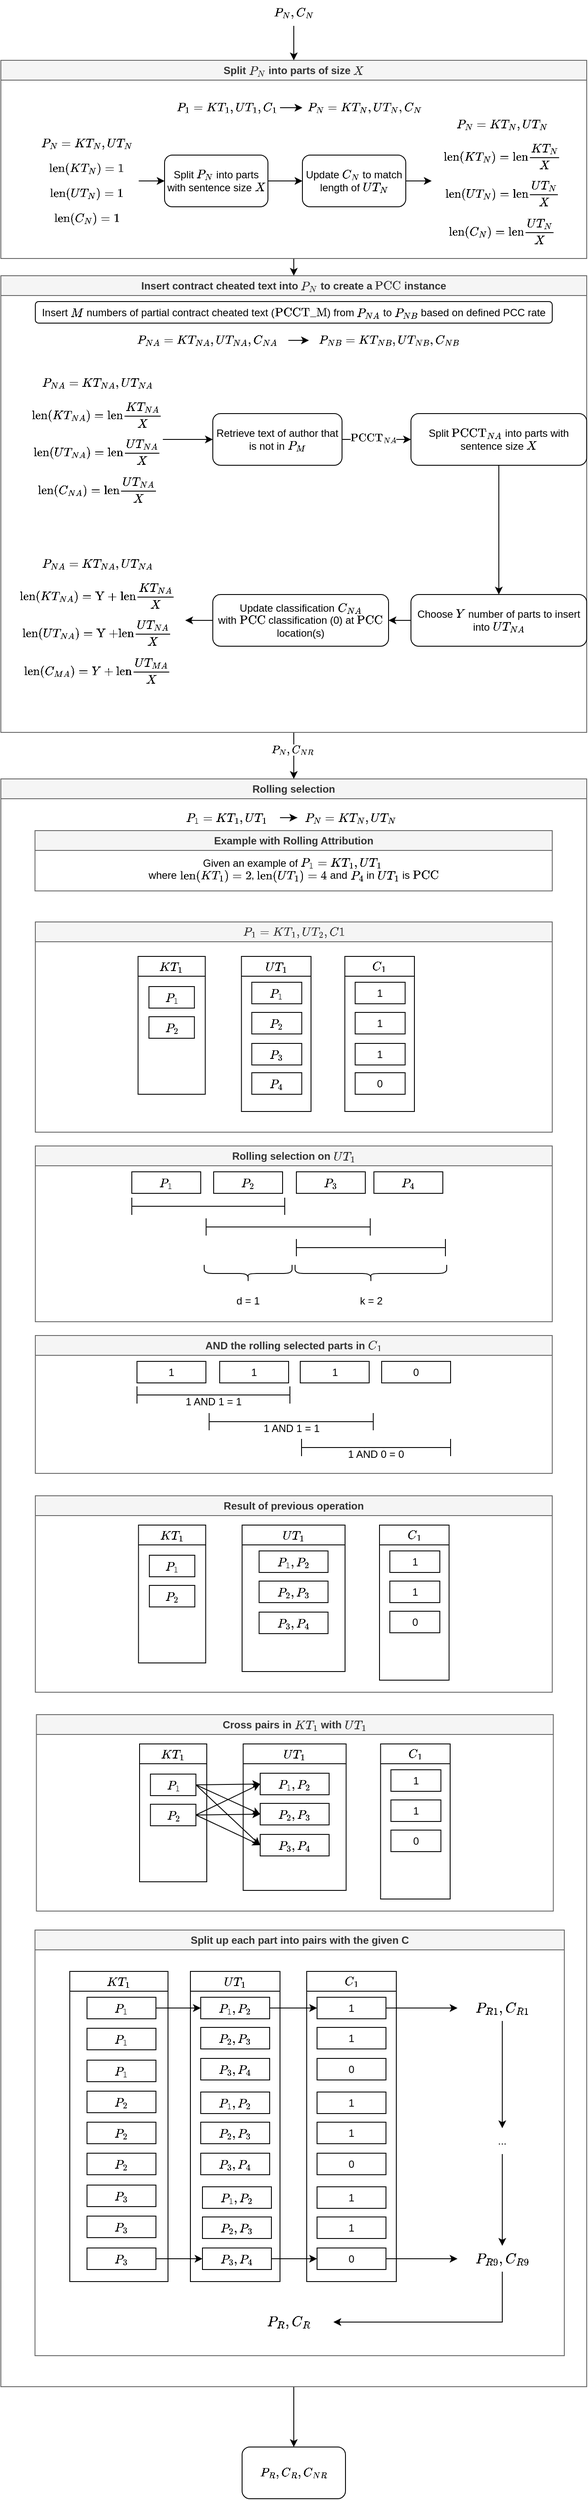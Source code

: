 <mxfile version="24.2.1" type="github">
  <diagram id="C5RBs43oDa-KdzZeNtuy" name="Page-1">
    <mxGraphModel dx="1434" dy="782" grid="1" gridSize="10" guides="1" tooltips="1" connect="1" arrows="1" fold="1" page="1" pageScale="1" pageWidth="827" pageHeight="1169" math="1" shadow="0">
      <root>
        <mxCell id="WIyWlLk6GJQsqaUBKTNV-0" />
        <mxCell id="WIyWlLk6GJQsqaUBKTNV-1" parent="WIyWlLk6GJQsqaUBKTNV-0" />
        <mxCell id="6mV9TBzsEhCEu78aH1kM-79" style="edgeStyle=orthogonalEdgeStyle;rounded=0;orthogonalLoop=1;jettySize=auto;html=1;exitX=0.5;exitY=1;exitDx=0;exitDy=0;entryX=0.5;entryY=0;entryDx=0;entryDy=0;" edge="1" parent="WIyWlLk6GJQsqaUBKTNV-1" source="6mV9TBzsEhCEu78aH1kM-0" target="6mV9TBzsEhCEu78aH1kM-36">
          <mxGeometry relative="1" as="geometry" />
        </mxCell>
        <mxCell id="6mV9TBzsEhCEu78aH1kM-0" value="Split `P_N` into parts of size `X`" style="swimlane;whiteSpace=wrap;html=1;fillColor=#f5f5f5;fontColor=#333333;strokeColor=#666666;" vertex="1" parent="WIyWlLk6GJQsqaUBKTNV-1">
          <mxGeometry x="80" y="120" width="680" height="230" as="geometry">
            <mxRectangle x="64" y="120" width="130" height="30" as="alternateBounds" />
          </mxGeometry>
        </mxCell>
        <mxCell id="6mV9TBzsEhCEu78aH1kM-71" style="edgeStyle=orthogonalEdgeStyle;rounded=0;orthogonalLoop=1;jettySize=auto;html=1;entryX=0;entryY=0.5;entryDx=0;entryDy=0;" edge="1" parent="6mV9TBzsEhCEu78aH1kM-0" source="6mV9TBzsEhCEu78aH1kM-8" target="6mV9TBzsEhCEu78aH1kM-69">
          <mxGeometry relative="1" as="geometry" />
        </mxCell>
        <mxCell id="6mV9TBzsEhCEu78aH1kM-8" value="&lt;div&gt;Split `P_N` into parts&lt;/div&gt;&lt;div&gt;with sentence size `X`&lt;br&gt;&lt;/div&gt;" style="rounded=1;whiteSpace=wrap;html=1;" vertex="1" parent="6mV9TBzsEhCEu78aH1kM-0">
          <mxGeometry x="190" y="110" width="120" height="60" as="geometry" />
        </mxCell>
        <mxCell id="6mV9TBzsEhCEu78aH1kM-10" value="&lt;div&gt;`P_N = KT_N, UT_N`&lt;/div&gt;&lt;div&gt;&lt;br&gt;&lt;/div&gt;&lt;div&gt;`&quot;len&quot;(KT_N) = &quot;len&quot;(KT_N)/X`&lt;/div&gt;&lt;div&gt;&lt;br&gt;&lt;/div&gt;&lt;div&gt;`&quot;len&quot;(UT_N) = &quot;len&quot;(UT_N)/X`&lt;/div&gt;&lt;div&gt;&lt;br&gt;&lt;/div&gt;&lt;div&gt;`&quot;len&quot;(C_N) = &quot;len&quot;(UT_N)/X`&lt;/div&gt;" style="text;html=1;align=center;verticalAlign=middle;whiteSpace=wrap;rounded=0;" vertex="1" parent="6mV9TBzsEhCEu78aH1kM-0">
          <mxGeometry x="500" y="57.5" width="164" height="165" as="geometry" />
        </mxCell>
        <mxCell id="6mV9TBzsEhCEu78aH1kM-18" style="edgeStyle=orthogonalEdgeStyle;rounded=0;orthogonalLoop=1;jettySize=auto;html=1;entryX=0;entryY=0.5;entryDx=0;entryDy=0;" edge="1" parent="6mV9TBzsEhCEu78aH1kM-0" source="6mV9TBzsEhCEu78aH1kM-14" target="6mV9TBzsEhCEu78aH1kM-8">
          <mxGeometry relative="1" as="geometry" />
        </mxCell>
        <mxCell id="6mV9TBzsEhCEu78aH1kM-14" value="&lt;div&gt;`P_N = KT_N, UT_N`&lt;/div&gt;&lt;div&gt;&lt;br&gt;&lt;/div&gt;&lt;div&gt;`&quot;len&quot;(KT_N) = 1`&lt;/div&gt;&lt;div&gt;&lt;br&gt;&lt;/div&gt;&lt;div&gt;`&quot;len&quot;(UT_N) = 1`&lt;/div&gt;&lt;div&gt;&lt;br&gt;&lt;/div&gt;&lt;div&gt;`&quot;len&quot;(C_N) = 1`&lt;/div&gt;" style="text;html=1;align=center;verticalAlign=middle;whiteSpace=wrap;rounded=0;" vertex="1" parent="6mV9TBzsEhCEu78aH1kM-0">
          <mxGeometry x="40" y="95" width="120" height="90" as="geometry" />
        </mxCell>
        <mxCell id="6mV9TBzsEhCEu78aH1kM-16" value="" style="group" vertex="1" connectable="0" parent="6mV9TBzsEhCEu78aH1kM-0">
          <mxGeometry x="200" y="40" width="284" height="30" as="geometry" />
        </mxCell>
        <mxCell id="6mV9TBzsEhCEu78aH1kM-3" value="`P_N = KT_N, UT_N, C_N`" style="text;html=1;align=center;verticalAlign=middle;whiteSpace=wrap;rounded=0;" vertex="1" parent="6mV9TBzsEhCEu78aH1kM-16">
          <mxGeometry x="150" width="144" height="30" as="geometry" />
        </mxCell>
        <mxCell id="6mV9TBzsEhCEu78aH1kM-4" value="`P_1 = KT_1, UT_1, C_1`" style="text;html=1;align=center;verticalAlign=middle;whiteSpace=wrap;rounded=0;" vertex="1" parent="6mV9TBzsEhCEu78aH1kM-16">
          <mxGeometry width="124" height="30" as="geometry" />
        </mxCell>
        <mxCell id="6mV9TBzsEhCEu78aH1kM-5" style="edgeStyle=orthogonalEdgeStyle;rounded=0;orthogonalLoop=1;jettySize=auto;html=1;" edge="1" parent="6mV9TBzsEhCEu78aH1kM-16" source="6mV9TBzsEhCEu78aH1kM-4" target="6mV9TBzsEhCEu78aH1kM-3">
          <mxGeometry relative="1" as="geometry" />
        </mxCell>
        <mxCell id="6mV9TBzsEhCEu78aH1kM-73" style="edgeStyle=orthogonalEdgeStyle;rounded=0;orthogonalLoop=1;jettySize=auto;html=1;" edge="1" parent="6mV9TBzsEhCEu78aH1kM-0" source="6mV9TBzsEhCEu78aH1kM-69" target="6mV9TBzsEhCEu78aH1kM-10">
          <mxGeometry relative="1" as="geometry" />
        </mxCell>
        <mxCell id="6mV9TBzsEhCEu78aH1kM-69" value="Update `C_N` to match length of `UT_N`" style="rounded=1;whiteSpace=wrap;html=1;" vertex="1" parent="6mV9TBzsEhCEu78aH1kM-0">
          <mxGeometry x="350" y="110" width="120" height="60" as="geometry" />
        </mxCell>
        <mxCell id="6mV9TBzsEhCEu78aH1kM-2" style="edgeStyle=orthogonalEdgeStyle;rounded=0;orthogonalLoop=1;jettySize=auto;html=1;" edge="1" parent="WIyWlLk6GJQsqaUBKTNV-1" source="6mV9TBzsEhCEu78aH1kM-1" target="6mV9TBzsEhCEu78aH1kM-0">
          <mxGeometry relative="1" as="geometry" />
        </mxCell>
        <mxCell id="6mV9TBzsEhCEu78aH1kM-1" value="`P_N, C_N`" style="text;html=1;align=center;verticalAlign=middle;whiteSpace=wrap;rounded=0;" vertex="1" parent="WIyWlLk6GJQsqaUBKTNV-1">
          <mxGeometry x="390" y="50" width="60" height="30" as="geometry" />
        </mxCell>
        <mxCell id="6mV9TBzsEhCEu78aH1kM-442" style="edgeStyle=orthogonalEdgeStyle;rounded=0;orthogonalLoop=1;jettySize=auto;html=1;" edge="1" parent="WIyWlLk6GJQsqaUBKTNV-1" source="6mV9TBzsEhCEu78aH1kM-19" target="6mV9TBzsEhCEu78aH1kM-440">
          <mxGeometry relative="1" as="geometry" />
        </mxCell>
        <mxCell id="6mV9TBzsEhCEu78aH1kM-19" value="Rolling selection" style="swimlane;whiteSpace=wrap;html=1;fillColor=#f5f5f5;fontColor=#333333;strokeColor=#666666;" vertex="1" parent="WIyWlLk6GJQsqaUBKTNV-1">
          <mxGeometry x="80" y="954" width="680" height="1866" as="geometry">
            <mxRectangle x="60.75" y="954" width="130" height="30" as="alternateBounds" />
          </mxGeometry>
        </mxCell>
        <mxCell id="6mV9TBzsEhCEu78aH1kM-25" value="" style="group" vertex="1" connectable="0" parent="6mV9TBzsEhCEu78aH1kM-19">
          <mxGeometry x="200" y="30" width="268" height="30" as="geometry" />
        </mxCell>
        <mxCell id="6mV9TBzsEhCEu78aH1kM-26" value="`P_N = KT_N, UT_N`" style="text;html=1;align=center;verticalAlign=middle;whiteSpace=wrap;rounded=0;" vertex="1" parent="6mV9TBzsEhCEu78aH1kM-25">
          <mxGeometry x="144" width="124" height="30" as="geometry" />
        </mxCell>
        <mxCell id="6mV9TBzsEhCEu78aH1kM-27" value="`P_1 = KT_1, UT_1`" style="text;html=1;align=center;verticalAlign=middle;whiteSpace=wrap;rounded=0;" vertex="1" parent="6mV9TBzsEhCEu78aH1kM-25">
          <mxGeometry width="124" height="30" as="geometry" />
        </mxCell>
        <mxCell id="6mV9TBzsEhCEu78aH1kM-28" style="edgeStyle=orthogonalEdgeStyle;rounded=0;orthogonalLoop=1;jettySize=auto;html=1;" edge="1" parent="6mV9TBzsEhCEu78aH1kM-25" source="6mV9TBzsEhCEu78aH1kM-27" target="6mV9TBzsEhCEu78aH1kM-26">
          <mxGeometry relative="1" as="geometry" />
        </mxCell>
        <mxCell id="6mV9TBzsEhCEu78aH1kM-183" value="Rolling selection on `UT_1`" style="swimlane;whiteSpace=wrap;html=1;fillColor=#f5f5f5;fontColor=#333333;strokeColor=#666666;" vertex="1" parent="6mV9TBzsEhCEu78aH1kM-19">
          <mxGeometry x="40" y="426" width="600" height="204" as="geometry" />
        </mxCell>
        <mxCell id="6mV9TBzsEhCEu78aH1kM-184" value="`P_1`" style="rounded=0;whiteSpace=wrap;html=1;" vertex="1" parent="6mV9TBzsEhCEu78aH1kM-183">
          <mxGeometry x="112" y="30" width="80" height="25" as="geometry" />
        </mxCell>
        <mxCell id="6mV9TBzsEhCEu78aH1kM-185" value="`P_2`" style="rounded=0;whiteSpace=wrap;html=1;" vertex="1" parent="6mV9TBzsEhCEu78aH1kM-183">
          <mxGeometry x="207" y="30" width="80" height="25" as="geometry" />
        </mxCell>
        <mxCell id="6mV9TBzsEhCEu78aH1kM-186" value="`P_3`" style="rounded=0;whiteSpace=wrap;html=1;" vertex="1" parent="6mV9TBzsEhCEu78aH1kM-183">
          <mxGeometry x="303" y="30" width="80" height="25" as="geometry" />
        </mxCell>
        <mxCell id="6mV9TBzsEhCEu78aH1kM-187" value="`P_4`" style="rounded=0;whiteSpace=wrap;html=1;" vertex="1" parent="6mV9TBzsEhCEu78aH1kM-183">
          <mxGeometry x="393" y="30" width="80" height="25" as="geometry" />
        </mxCell>
        <mxCell id="6mV9TBzsEhCEu78aH1kM-194" value="" style="shape=crossbar;whiteSpace=wrap;html=1;rounded=1;" vertex="1" parent="6mV9TBzsEhCEu78aH1kM-183">
          <mxGeometry x="112" y="60" width="177.5" height="20" as="geometry" />
        </mxCell>
        <mxCell id="6mV9TBzsEhCEu78aH1kM-201" value="" style="shape=crossbar;whiteSpace=wrap;html=1;rounded=1;" vertex="1" parent="6mV9TBzsEhCEu78aH1kM-183">
          <mxGeometry x="198.25" y="84" width="190.5" height="20" as="geometry" />
        </mxCell>
        <mxCell id="6mV9TBzsEhCEu78aH1kM-202" value="" style="shape=crossbar;whiteSpace=wrap;html=1;rounded=1;" vertex="1" parent="6mV9TBzsEhCEu78aH1kM-183">
          <mxGeometry x="303" y="108" width="173" height="20" as="geometry" />
        </mxCell>
        <mxCell id="6mV9TBzsEhCEu78aH1kM-204" value="" style="shape=curlyBracket;whiteSpace=wrap;html=1;rounded=1;labelPosition=left;verticalLabelPosition=middle;align=right;verticalAlign=middle;rotation=-90;" vertex="1" parent="6mV9TBzsEhCEu78aH1kM-183">
          <mxGeometry x="379.5" y="60" width="20" height="176" as="geometry" />
        </mxCell>
        <mxCell id="6mV9TBzsEhCEu78aH1kM-205" value="" style="shape=curlyBracket;whiteSpace=wrap;html=1;rounded=1;labelPosition=left;verticalLabelPosition=middle;align=right;verticalAlign=middle;rotation=-90;" vertex="1" parent="6mV9TBzsEhCEu78aH1kM-183">
          <mxGeometry x="237" y="97" width="20" height="102" as="geometry" />
        </mxCell>
        <mxCell id="6mV9TBzsEhCEu78aH1kM-206" value="k = 2" style="text;html=1;align=center;verticalAlign=middle;whiteSpace=wrap;rounded=0;" vertex="1" parent="6mV9TBzsEhCEu78aH1kM-183">
          <mxGeometry x="359.5" y="165" width="60" height="30" as="geometry" />
        </mxCell>
        <mxCell id="6mV9TBzsEhCEu78aH1kM-207" value="d = 1" style="text;html=1;align=center;verticalAlign=middle;whiteSpace=wrap;rounded=0;" vertex="1" parent="6mV9TBzsEhCEu78aH1kM-183">
          <mxGeometry x="217" y="165" width="60" height="30" as="geometry" />
        </mxCell>
        <mxCell id="6mV9TBzsEhCEu78aH1kM-225" value="AND the rolling selected parts in `C_1`" style="swimlane;whiteSpace=wrap;html=1;fillColor=#f5f5f5;fontColor=#333333;strokeColor=#666666;" vertex="1" parent="6mV9TBzsEhCEu78aH1kM-19">
          <mxGeometry x="40" y="646" width="600" height="160" as="geometry" />
        </mxCell>
        <mxCell id="6mV9TBzsEhCEu78aH1kM-226" value="1" style="rounded=0;whiteSpace=wrap;html=1;" vertex="1" parent="6mV9TBzsEhCEu78aH1kM-225">
          <mxGeometry x="118" y="30" width="80" height="25" as="geometry" />
        </mxCell>
        <mxCell id="6mV9TBzsEhCEu78aH1kM-227" value="1" style="rounded=0;whiteSpace=wrap;html=1;" vertex="1" parent="6mV9TBzsEhCEu78aH1kM-225">
          <mxGeometry x="214" y="30" width="80" height="25" as="geometry" />
        </mxCell>
        <mxCell id="6mV9TBzsEhCEu78aH1kM-228" value="1" style="rounded=0;whiteSpace=wrap;html=1;" vertex="1" parent="6mV9TBzsEhCEu78aH1kM-225">
          <mxGeometry x="307.5" y="30" width="80" height="25" as="geometry" />
        </mxCell>
        <mxCell id="6mV9TBzsEhCEu78aH1kM-229" value="0" style="rounded=0;whiteSpace=wrap;html=1;" vertex="1" parent="6mV9TBzsEhCEu78aH1kM-225">
          <mxGeometry x="402" y="30" width="80" height="25" as="geometry" />
        </mxCell>
        <mxCell id="6mV9TBzsEhCEu78aH1kM-230" value="&lt;br&gt;&lt;div&gt;1 AND 1 = 1&lt;/div&gt;" style="shape=crossbar;whiteSpace=wrap;html=1;rounded=1;" vertex="1" parent="6mV9TBzsEhCEu78aH1kM-225">
          <mxGeometry x="118" y="59" width="177.5" height="20" as="geometry" />
        </mxCell>
        <mxCell id="6mV9TBzsEhCEu78aH1kM-231" value="&lt;div&gt;&lt;br&gt;&lt;/div&gt;&lt;div&gt;1 AND 1 = 1&lt;br&gt;&lt;/div&gt;" style="shape=crossbar;whiteSpace=wrap;html=1;rounded=1;" vertex="1" parent="6mV9TBzsEhCEu78aH1kM-225">
          <mxGeometry x="201.75" y="90" width="190.5" height="20" as="geometry" />
        </mxCell>
        <mxCell id="6mV9TBzsEhCEu78aH1kM-232" value="&lt;div&gt;&lt;br&gt;&lt;/div&gt;&lt;div&gt;1 AND 0 = 0&lt;br&gt;&lt;/div&gt;" style="shape=crossbar;whiteSpace=wrap;html=1;rounded=1;" vertex="1" parent="6mV9TBzsEhCEu78aH1kM-225">
          <mxGeometry x="309" y="120" width="173" height="20" as="geometry" />
        </mxCell>
        <mxCell id="6mV9TBzsEhCEu78aH1kM-274" value="`KT_1`" style="swimlane;whiteSpace=wrap;html=1;" vertex="1" parent="6mV9TBzsEhCEu78aH1kM-19">
          <mxGeometry x="80" y="1384" width="114" height="360" as="geometry" />
        </mxCell>
        <mxCell id="6mV9TBzsEhCEu78aH1kM-275" value="`P_1`" style="rounded=0;whiteSpace=wrap;html=1;" vertex="1" parent="6mV9TBzsEhCEu78aH1kM-274">
          <mxGeometry x="20" y="30" width="80" height="25" as="geometry" />
        </mxCell>
        <mxCell id="6mV9TBzsEhCEu78aH1kM-276" value="&lt;div&gt;`P_1`&lt;/div&gt;" style="rounded=0;whiteSpace=wrap;html=1;" vertex="1" parent="6mV9TBzsEhCEu78aH1kM-274">
          <mxGeometry x="20" y="66" width="80" height="25" as="geometry" />
        </mxCell>
        <mxCell id="6mV9TBzsEhCEu78aH1kM-291" value="&lt;div&gt;`P_1`&lt;/div&gt;" style="rounded=0;whiteSpace=wrap;html=1;" vertex="1" parent="6mV9TBzsEhCEu78aH1kM-274">
          <mxGeometry x="20" y="103" width="80" height="25" as="geometry" />
        </mxCell>
        <mxCell id="6mV9TBzsEhCEu78aH1kM-297" value="`P_3`" style="rounded=0;whiteSpace=wrap;html=1;" vertex="1" parent="6mV9TBzsEhCEu78aH1kM-274">
          <mxGeometry x="20" y="248" width="80" height="25" as="geometry" />
        </mxCell>
        <mxCell id="6mV9TBzsEhCEu78aH1kM-298" value="&lt;div&gt;`P_3`&lt;/div&gt;" style="rounded=0;whiteSpace=wrap;html=1;" vertex="1" parent="6mV9TBzsEhCEu78aH1kM-274">
          <mxGeometry x="20" y="284" width="80" height="25" as="geometry" />
        </mxCell>
        <mxCell id="6mV9TBzsEhCEu78aH1kM-299" value="&lt;div&gt;`P_3`&lt;/div&gt;" style="rounded=0;whiteSpace=wrap;html=1;" vertex="1" parent="6mV9TBzsEhCEu78aH1kM-274">
          <mxGeometry x="20" y="321" width="80" height="25" as="geometry" />
        </mxCell>
        <mxCell id="6mV9TBzsEhCEu78aH1kM-294" value="`P_2`" style="rounded=0;whiteSpace=wrap;html=1;" vertex="1" parent="6mV9TBzsEhCEu78aH1kM-274">
          <mxGeometry x="20" y="139" width="80" height="25" as="geometry" />
        </mxCell>
        <mxCell id="6mV9TBzsEhCEu78aH1kM-295" value="&lt;div&gt;`P_2`&lt;/div&gt;" style="rounded=0;whiteSpace=wrap;html=1;" vertex="1" parent="6mV9TBzsEhCEu78aH1kM-274">
          <mxGeometry x="20" y="175" width="80" height="25" as="geometry" />
        </mxCell>
        <mxCell id="6mV9TBzsEhCEu78aH1kM-296" value="&lt;div&gt;`P_2`&lt;/div&gt;" style="rounded=0;whiteSpace=wrap;html=1;" vertex="1" parent="6mV9TBzsEhCEu78aH1kM-274">
          <mxGeometry x="20" y="211" width="80" height="25" as="geometry" />
        </mxCell>
        <mxCell id="6mV9TBzsEhCEu78aH1kM-277" value="`UT_1`" style="swimlane;whiteSpace=wrap;html=1;" vertex="1" parent="6mV9TBzsEhCEu78aH1kM-19">
          <mxGeometry x="220" y="1384" width="104" height="360" as="geometry" />
        </mxCell>
        <mxCell id="6mV9TBzsEhCEu78aH1kM-278" value="`P_1, P_2`" style="rounded=0;whiteSpace=wrap;html=1;" vertex="1" parent="6mV9TBzsEhCEu78aH1kM-277">
          <mxGeometry x="12" y="30" width="80" height="25" as="geometry" />
        </mxCell>
        <mxCell id="6mV9TBzsEhCEu78aH1kM-279" value="`P_2, P_3`" style="rounded=0;whiteSpace=wrap;html=1;" vertex="1" parent="6mV9TBzsEhCEu78aH1kM-277">
          <mxGeometry x="12" y="65" width="80" height="25" as="geometry" />
        </mxCell>
        <mxCell id="6mV9TBzsEhCEu78aH1kM-280" value="`P_3, P_4`" style="rounded=0;whiteSpace=wrap;html=1;" vertex="1" parent="6mV9TBzsEhCEu78aH1kM-277">
          <mxGeometry x="12" y="101" width="80" height="25" as="geometry" />
        </mxCell>
        <mxCell id="6mV9TBzsEhCEu78aH1kM-300" value="`P_1, P_2`" style="rounded=0;whiteSpace=wrap;html=1;" vertex="1" parent="6mV9TBzsEhCEu78aH1kM-277">
          <mxGeometry x="12" y="140" width="80" height="25" as="geometry" />
        </mxCell>
        <mxCell id="6mV9TBzsEhCEu78aH1kM-301" value="`P_2, P_3`" style="rounded=0;whiteSpace=wrap;html=1;" vertex="1" parent="6mV9TBzsEhCEu78aH1kM-277">
          <mxGeometry x="12" y="175" width="80" height="25" as="geometry" />
        </mxCell>
        <mxCell id="6mV9TBzsEhCEu78aH1kM-302" value="`P_3, P_4`" style="rounded=0;whiteSpace=wrap;html=1;" vertex="1" parent="6mV9TBzsEhCEu78aH1kM-277">
          <mxGeometry x="12" y="211" width="80" height="25" as="geometry" />
        </mxCell>
        <mxCell id="6mV9TBzsEhCEu78aH1kM-303" value="`P_1, P_2`" style="rounded=0;whiteSpace=wrap;html=1;" vertex="1" parent="6mV9TBzsEhCEu78aH1kM-277">
          <mxGeometry x="14" y="250" width="80" height="25" as="geometry" />
        </mxCell>
        <mxCell id="6mV9TBzsEhCEu78aH1kM-304" value="`P_2, P_3`" style="rounded=0;whiteSpace=wrap;html=1;" vertex="1" parent="6mV9TBzsEhCEu78aH1kM-277">
          <mxGeometry x="14" y="285" width="80" height="25" as="geometry" />
        </mxCell>
        <mxCell id="6mV9TBzsEhCEu78aH1kM-305" value="`P_3, P_4`" style="rounded=0;whiteSpace=wrap;html=1;" vertex="1" parent="6mV9TBzsEhCEu78aH1kM-277">
          <mxGeometry x="14" y="321" width="80" height="25" as="geometry" />
        </mxCell>
        <mxCell id="6mV9TBzsEhCEu78aH1kM-287" value="`C_1`" style="swimlane;whiteSpace=wrap;html=1;" vertex="1" parent="6mV9TBzsEhCEu78aH1kM-19">
          <mxGeometry x="355" y="1384" width="104" height="360" as="geometry" />
        </mxCell>
        <mxCell id="6mV9TBzsEhCEu78aH1kM-288" value="1" style="rounded=0;whiteSpace=wrap;html=1;" vertex="1" parent="6mV9TBzsEhCEu78aH1kM-287">
          <mxGeometry x="12" y="30" width="80" height="25" as="geometry" />
        </mxCell>
        <mxCell id="6mV9TBzsEhCEu78aH1kM-289" value="1" style="rounded=0;whiteSpace=wrap;html=1;" vertex="1" parent="6mV9TBzsEhCEu78aH1kM-287">
          <mxGeometry x="12" y="65" width="80" height="25" as="geometry" />
        </mxCell>
        <mxCell id="6mV9TBzsEhCEu78aH1kM-290" value="0" style="rounded=0;whiteSpace=wrap;html=1;" vertex="1" parent="6mV9TBzsEhCEu78aH1kM-287">
          <mxGeometry x="12" y="101" width="80" height="25" as="geometry" />
        </mxCell>
        <mxCell id="6mV9TBzsEhCEu78aH1kM-306" value="1" style="rounded=0;whiteSpace=wrap;html=1;" vertex="1" parent="6mV9TBzsEhCEu78aH1kM-287">
          <mxGeometry x="12" y="140" width="80" height="25" as="geometry" />
        </mxCell>
        <mxCell id="6mV9TBzsEhCEu78aH1kM-307" value="1" style="rounded=0;whiteSpace=wrap;html=1;" vertex="1" parent="6mV9TBzsEhCEu78aH1kM-287">
          <mxGeometry x="12" y="175" width="80" height="25" as="geometry" />
        </mxCell>
        <mxCell id="6mV9TBzsEhCEu78aH1kM-308" value="0" style="rounded=0;whiteSpace=wrap;html=1;" vertex="1" parent="6mV9TBzsEhCEu78aH1kM-287">
          <mxGeometry x="12" y="211" width="80" height="25" as="geometry" />
        </mxCell>
        <mxCell id="6mV9TBzsEhCEu78aH1kM-309" value="1" style="rounded=0;whiteSpace=wrap;html=1;" vertex="1" parent="6mV9TBzsEhCEu78aH1kM-287">
          <mxGeometry x="12" y="250" width="80" height="25" as="geometry" />
        </mxCell>
        <mxCell id="6mV9TBzsEhCEu78aH1kM-310" value="1" style="rounded=0;whiteSpace=wrap;html=1;" vertex="1" parent="6mV9TBzsEhCEu78aH1kM-287">
          <mxGeometry x="12" y="285" width="80" height="25" as="geometry" />
        </mxCell>
        <mxCell id="6mV9TBzsEhCEu78aH1kM-311" value="0" style="rounded=0;whiteSpace=wrap;html=1;" vertex="1" parent="6mV9TBzsEhCEu78aH1kM-287">
          <mxGeometry x="12" y="321" width="80" height="25" as="geometry" />
        </mxCell>
        <mxCell id="6mV9TBzsEhCEu78aH1kM-312" style="edgeStyle=orthogonalEdgeStyle;rounded=0;orthogonalLoop=1;jettySize=auto;html=1;exitX=1;exitY=0.5;exitDx=0;exitDy=0;entryX=0;entryY=0.5;entryDx=0;entryDy=0;" edge="1" parent="6mV9TBzsEhCEu78aH1kM-19" source="6mV9TBzsEhCEu78aH1kM-275" target="6mV9TBzsEhCEu78aH1kM-278">
          <mxGeometry relative="1" as="geometry" />
        </mxCell>
        <mxCell id="6mV9TBzsEhCEu78aH1kM-313" style="edgeStyle=orthogonalEdgeStyle;rounded=0;orthogonalLoop=1;jettySize=auto;html=1;exitX=1;exitY=0.5;exitDx=0;exitDy=0;entryX=0;entryY=0.5;entryDx=0;entryDy=0;" edge="1" parent="6mV9TBzsEhCEu78aH1kM-19" source="6mV9TBzsEhCEu78aH1kM-278" target="6mV9TBzsEhCEu78aH1kM-288">
          <mxGeometry relative="1" as="geometry" />
        </mxCell>
        <mxCell id="6mV9TBzsEhCEu78aH1kM-322" style="edgeStyle=orthogonalEdgeStyle;rounded=0;orthogonalLoop=1;jettySize=auto;html=1;entryX=0;entryY=0.5;entryDx=0;entryDy=0;" edge="1" parent="6mV9TBzsEhCEu78aH1kM-19" source="6mV9TBzsEhCEu78aH1kM-311" target="6mV9TBzsEhCEu78aH1kM-319">
          <mxGeometry relative="1" as="geometry">
            <mxPoint x="579.25" y="1719.5" as="targetPoint" />
          </mxGeometry>
        </mxCell>
        <mxCell id="6mV9TBzsEhCEu78aH1kM-558" value="Example with Rolling Attribution" style="swimlane;whiteSpace=wrap;html=1;fillColor=#f5f5f5;strokeColor=#666666;fontColor=#333333;" vertex="1" parent="6mV9TBzsEhCEu78aH1kM-19">
          <mxGeometry x="39.63" y="60" width="600.37" height="70" as="geometry" />
        </mxCell>
        <mxCell id="6mV9TBzsEhCEu78aH1kM-136" value="&lt;div&gt;Given an example of `P_1 = KT_1, UT_1`&amp;nbsp;&lt;/div&gt;&lt;div&gt;where `&quot;len&quot;(KT_1) = 2`, `&quot;len&quot;(UT_1) = 4` and `P_4` in `UT_1` is `&quot;PCC&quot;`&lt;/div&gt;" style="text;html=1;align=center;verticalAlign=middle;whiteSpace=wrap;rounded=0;" vertex="1" parent="6mV9TBzsEhCEu78aH1kM-558">
          <mxGeometry y="30" width="600" height="30" as="geometry" />
        </mxCell>
        <mxCell id="6mV9TBzsEhCEu78aH1kM-559" value="`P_1 = KT_1, UT_2, C1`" style="swimlane;whiteSpace=wrap;html=1;fillColor=#f5f5f5;strokeColor=#666666;fontColor=#333333;" vertex="1" parent="6mV9TBzsEhCEu78aH1kM-19">
          <mxGeometry x="40" y="166" width="600" height="244" as="geometry" />
        </mxCell>
        <mxCell id="6mV9TBzsEhCEu78aH1kM-34" value="`KT_1`" style="swimlane;whiteSpace=wrap;html=1;" vertex="1" parent="6mV9TBzsEhCEu78aH1kM-559">
          <mxGeometry x="119.25" y="40" width="78" height="160" as="geometry" />
        </mxCell>
        <mxCell id="6mV9TBzsEhCEu78aH1kM-562" value="" style="group" vertex="1" connectable="0" parent="6mV9TBzsEhCEu78aH1kM-34">
          <mxGeometry x="12.63" y="35" width="52.75" height="60" as="geometry" />
        </mxCell>
        <mxCell id="6mV9TBzsEhCEu78aH1kM-80" value="`P_1`" style="rounded=0;whiteSpace=wrap;html=1;" vertex="1" parent="6mV9TBzsEhCEu78aH1kM-562">
          <mxGeometry width="52.75" height="25" as="geometry" />
        </mxCell>
        <mxCell id="6mV9TBzsEhCEu78aH1kM-83" value="`P_2`" style="rounded=0;whiteSpace=wrap;html=1;" vertex="1" parent="6mV9TBzsEhCEu78aH1kM-562">
          <mxGeometry y="35" width="52.75" height="25" as="geometry" />
        </mxCell>
        <mxCell id="6mV9TBzsEhCEu78aH1kM-125" value="`C_1`" style="swimlane;whiteSpace=wrap;html=1;" vertex="1" parent="6mV9TBzsEhCEu78aH1kM-559">
          <mxGeometry x="359.25" y="40" width="80.75" height="180" as="geometry" />
        </mxCell>
        <mxCell id="6mV9TBzsEhCEu78aH1kM-561" value="" style="group" vertex="1" connectable="0" parent="6mV9TBzsEhCEu78aH1kM-125">
          <mxGeometry x="12" y="30" width="58" height="130" as="geometry" />
        </mxCell>
        <mxCell id="6mV9TBzsEhCEu78aH1kM-126" value="1" style="rounded=0;whiteSpace=wrap;html=1;" vertex="1" parent="6mV9TBzsEhCEu78aH1kM-561">
          <mxGeometry width="58" height="25" as="geometry" />
        </mxCell>
        <mxCell id="6mV9TBzsEhCEu78aH1kM-127" value="1" style="rounded=0;whiteSpace=wrap;html=1;" vertex="1" parent="6mV9TBzsEhCEu78aH1kM-561">
          <mxGeometry y="35" width="58" height="25" as="geometry" />
        </mxCell>
        <mxCell id="6mV9TBzsEhCEu78aH1kM-128" value="1" style="rounded=0;whiteSpace=wrap;html=1;" vertex="1" parent="6mV9TBzsEhCEu78aH1kM-561">
          <mxGeometry y="71" width="58" height="25" as="geometry" />
        </mxCell>
        <mxCell id="6mV9TBzsEhCEu78aH1kM-129" value="0" style="rounded=0;whiteSpace=wrap;html=1;" vertex="1" parent="6mV9TBzsEhCEu78aH1kM-561">
          <mxGeometry y="105" width="58" height="25" as="geometry" />
        </mxCell>
        <mxCell id="6mV9TBzsEhCEu78aH1kM-35" value="`UT_1`" style="swimlane;whiteSpace=wrap;html=1;" vertex="1" parent="6mV9TBzsEhCEu78aH1kM-559">
          <mxGeometry x="239.25" y="40" width="80.75" height="180" as="geometry" />
        </mxCell>
        <mxCell id="6mV9TBzsEhCEu78aH1kM-560" value="" style="group" vertex="1" connectable="0" parent="6mV9TBzsEhCEu78aH1kM-35">
          <mxGeometry x="12" y="30" width="58" height="130" as="geometry" />
        </mxCell>
        <mxCell id="6mV9TBzsEhCEu78aH1kM-86" value="`P_1`" style="rounded=0;whiteSpace=wrap;html=1;" vertex="1" parent="6mV9TBzsEhCEu78aH1kM-560">
          <mxGeometry width="58" height="25" as="geometry" />
        </mxCell>
        <mxCell id="6mV9TBzsEhCEu78aH1kM-87" value="`P_2`" style="rounded=0;whiteSpace=wrap;html=1;" vertex="1" parent="6mV9TBzsEhCEu78aH1kM-560">
          <mxGeometry y="35" width="58" height="25" as="geometry" />
        </mxCell>
        <mxCell id="6mV9TBzsEhCEu78aH1kM-88" value="`P_3`" style="rounded=0;whiteSpace=wrap;html=1;" vertex="1" parent="6mV9TBzsEhCEu78aH1kM-560">
          <mxGeometry y="71" width="58" height="25" as="geometry" />
        </mxCell>
        <mxCell id="6mV9TBzsEhCEu78aH1kM-89" value="`P_4`" style="rounded=0;whiteSpace=wrap;html=1;" vertex="1" parent="6mV9TBzsEhCEu78aH1kM-560">
          <mxGeometry y="105" width="58" height="25" as="geometry" />
        </mxCell>
        <mxCell id="6mV9TBzsEhCEu78aH1kM-563" value="Result of previous operation" style="swimlane;whiteSpace=wrap;html=1;fillColor=#f5f5f5;strokeColor=#666666;fontColor=#333333;" vertex="1" parent="6mV9TBzsEhCEu78aH1kM-19">
          <mxGeometry x="40" y="832" width="600" height="228" as="geometry" />
        </mxCell>
        <mxCell id="6mV9TBzsEhCEu78aH1kM-583" value="`KT_1`" style="swimlane;whiteSpace=wrap;html=1;" vertex="1" parent="6mV9TBzsEhCEu78aH1kM-563">
          <mxGeometry x="119.75" y="34" width="78" height="160" as="geometry" />
        </mxCell>
        <mxCell id="6mV9TBzsEhCEu78aH1kM-584" value="" style="group" vertex="1" connectable="0" parent="6mV9TBzsEhCEu78aH1kM-583">
          <mxGeometry x="12.63" y="35" width="52.75" height="60" as="geometry" />
        </mxCell>
        <mxCell id="6mV9TBzsEhCEu78aH1kM-585" value="`P_1`" style="rounded=0;whiteSpace=wrap;html=1;" vertex="1" parent="6mV9TBzsEhCEu78aH1kM-584">
          <mxGeometry width="52.75" height="25" as="geometry" />
        </mxCell>
        <mxCell id="6mV9TBzsEhCEu78aH1kM-586" value="`P_2`" style="rounded=0;whiteSpace=wrap;html=1;" vertex="1" parent="6mV9TBzsEhCEu78aH1kM-584">
          <mxGeometry y="35" width="52.75" height="25" as="geometry" />
        </mxCell>
        <mxCell id="6mV9TBzsEhCEu78aH1kM-215" value="`UT_1`" style="swimlane;whiteSpace=wrap;html=1;" vertex="1" parent="6mV9TBzsEhCEu78aH1kM-563">
          <mxGeometry x="240" y="34" width="119.5" height="170" as="geometry" />
        </mxCell>
        <mxCell id="6mV9TBzsEhCEu78aH1kM-216" value="`P_1, P_2`" style="rounded=0;whiteSpace=wrap;html=1;" vertex="1" parent="6mV9TBzsEhCEu78aH1kM-215">
          <mxGeometry x="19.75" y="30" width="80" height="25" as="geometry" />
        </mxCell>
        <mxCell id="6mV9TBzsEhCEu78aH1kM-217" value="`P_2, P_3`" style="rounded=0;whiteSpace=wrap;html=1;" vertex="1" parent="6mV9TBzsEhCEu78aH1kM-215">
          <mxGeometry x="19.75" y="65" width="80" height="25" as="geometry" />
        </mxCell>
        <mxCell id="6mV9TBzsEhCEu78aH1kM-218" value="`P_3, P_4`" style="rounded=0;whiteSpace=wrap;html=1;" vertex="1" parent="6mV9TBzsEhCEu78aH1kM-215">
          <mxGeometry x="19.75" y="101" width="80" height="25" as="geometry" />
        </mxCell>
        <mxCell id="6mV9TBzsEhCEu78aH1kM-587" value="`C_1`" style="swimlane;whiteSpace=wrap;html=1;" vertex="1" parent="6mV9TBzsEhCEu78aH1kM-563">
          <mxGeometry x="399.5" y="34" width="80.75" height="180" as="geometry" />
        </mxCell>
        <mxCell id="6mV9TBzsEhCEu78aH1kM-588" value="" style="group" vertex="1" connectable="0" parent="6mV9TBzsEhCEu78aH1kM-587">
          <mxGeometry x="12" y="30" width="58" height="130" as="geometry" />
        </mxCell>
        <mxCell id="6mV9TBzsEhCEu78aH1kM-589" value="1" style="rounded=0;whiteSpace=wrap;html=1;" vertex="1" parent="6mV9TBzsEhCEu78aH1kM-588">
          <mxGeometry width="58" height="25" as="geometry" />
        </mxCell>
        <mxCell id="6mV9TBzsEhCEu78aH1kM-590" value="1" style="rounded=0;whiteSpace=wrap;html=1;" vertex="1" parent="6mV9TBzsEhCEu78aH1kM-588">
          <mxGeometry y="35" width="58" height="25" as="geometry" />
        </mxCell>
        <mxCell id="6mV9TBzsEhCEu78aH1kM-592" value="0" style="rounded=0;whiteSpace=wrap;html=1;" vertex="1" parent="6mV9TBzsEhCEu78aH1kM-588">
          <mxGeometry y="70" width="58" height="25" as="geometry" />
        </mxCell>
        <mxCell id="6mV9TBzsEhCEu78aH1kM-593" value="Cross pairs in `KT_1` with `UT_1`" style="swimlane;whiteSpace=wrap;html=1;fillColor=#f5f5f5;strokeColor=#666666;fontColor=#333333;" vertex="1" parent="6mV9TBzsEhCEu78aH1kM-19">
          <mxGeometry x="41.25" y="1086" width="600" height="228" as="geometry" />
        </mxCell>
        <mxCell id="6mV9TBzsEhCEu78aH1kM-594" value="`KT_1`" style="swimlane;whiteSpace=wrap;html=1;" vertex="1" parent="6mV9TBzsEhCEu78aH1kM-593">
          <mxGeometry x="119.75" y="34" width="78" height="160" as="geometry" />
        </mxCell>
        <mxCell id="6mV9TBzsEhCEu78aH1kM-595" value="" style="group" vertex="1" connectable="0" parent="6mV9TBzsEhCEu78aH1kM-594">
          <mxGeometry x="12.63" y="35" width="52.75" height="60" as="geometry" />
        </mxCell>
        <mxCell id="6mV9TBzsEhCEu78aH1kM-596" value="`P_1`" style="rounded=0;whiteSpace=wrap;html=1;" vertex="1" parent="6mV9TBzsEhCEu78aH1kM-595">
          <mxGeometry width="52.75" height="25" as="geometry" />
        </mxCell>
        <mxCell id="6mV9TBzsEhCEu78aH1kM-597" value="`P_2`" style="rounded=0;whiteSpace=wrap;html=1;" vertex="1" parent="6mV9TBzsEhCEu78aH1kM-595">
          <mxGeometry y="35" width="52.75" height="25" as="geometry" />
        </mxCell>
        <mxCell id="6mV9TBzsEhCEu78aH1kM-598" value="`UT_1`" style="swimlane;whiteSpace=wrap;html=1;" vertex="1" parent="6mV9TBzsEhCEu78aH1kM-593">
          <mxGeometry x="240" y="34" width="119.5" height="170" as="geometry" />
        </mxCell>
        <mxCell id="6mV9TBzsEhCEu78aH1kM-599" value="`P_1, P_2`" style="rounded=0;whiteSpace=wrap;html=1;" vertex="1" parent="6mV9TBzsEhCEu78aH1kM-598">
          <mxGeometry x="19.75" y="34" width="80" height="25" as="geometry" />
        </mxCell>
        <mxCell id="6mV9TBzsEhCEu78aH1kM-600" value="`P_2, P_3`" style="rounded=0;whiteSpace=wrap;html=1;" vertex="1" parent="6mV9TBzsEhCEu78aH1kM-598">
          <mxGeometry x="19.75" y="69" width="80" height="25" as="geometry" />
        </mxCell>
        <mxCell id="6mV9TBzsEhCEu78aH1kM-601" value="`P_3, P_4`" style="rounded=0;whiteSpace=wrap;html=1;" vertex="1" parent="6mV9TBzsEhCEu78aH1kM-598">
          <mxGeometry x="19.75" y="105" width="80" height="25" as="geometry" />
        </mxCell>
        <mxCell id="6mV9TBzsEhCEu78aH1kM-602" value="`C_1`" style="swimlane;whiteSpace=wrap;html=1;" vertex="1" parent="6mV9TBzsEhCEu78aH1kM-593">
          <mxGeometry x="399.5" y="34" width="80.75" height="180" as="geometry" />
        </mxCell>
        <mxCell id="6mV9TBzsEhCEu78aH1kM-603" value="" style="group" vertex="1" connectable="0" parent="6mV9TBzsEhCEu78aH1kM-602">
          <mxGeometry x="12" y="30" width="58" height="130" as="geometry" />
        </mxCell>
        <mxCell id="6mV9TBzsEhCEu78aH1kM-604" value="1" style="rounded=0;whiteSpace=wrap;html=1;" vertex="1" parent="6mV9TBzsEhCEu78aH1kM-603">
          <mxGeometry width="58" height="25" as="geometry" />
        </mxCell>
        <mxCell id="6mV9TBzsEhCEu78aH1kM-605" value="1" style="rounded=0;whiteSpace=wrap;html=1;" vertex="1" parent="6mV9TBzsEhCEu78aH1kM-603">
          <mxGeometry y="35" width="58" height="25" as="geometry" />
        </mxCell>
        <mxCell id="6mV9TBzsEhCEu78aH1kM-606" value="0" style="rounded=0;whiteSpace=wrap;html=1;" vertex="1" parent="6mV9TBzsEhCEu78aH1kM-603">
          <mxGeometry y="70" width="58" height="25" as="geometry" />
        </mxCell>
        <mxCell id="6mV9TBzsEhCEu78aH1kM-607" value="" style="endArrow=classic;html=1;rounded=0;exitX=1;exitY=0.5;exitDx=0;exitDy=0;entryX=0;entryY=0.5;entryDx=0;entryDy=0;" edge="1" parent="6mV9TBzsEhCEu78aH1kM-593" source="6mV9TBzsEhCEu78aH1kM-596" target="6mV9TBzsEhCEu78aH1kM-599">
          <mxGeometry width="50" height="50" relative="1" as="geometry">
            <mxPoint x="228.75" y="100" as="sourcePoint" />
            <mxPoint x="278.75" y="50" as="targetPoint" />
          </mxGeometry>
        </mxCell>
        <mxCell id="6mV9TBzsEhCEu78aH1kM-608" value="" style="endArrow=classic;html=1;rounded=0;exitX=1;exitY=0.5;exitDx=0;exitDy=0;entryX=0;entryY=0.5;entryDx=0;entryDy=0;" edge="1" parent="6mV9TBzsEhCEu78aH1kM-593" source="6mV9TBzsEhCEu78aH1kM-596" target="6mV9TBzsEhCEu78aH1kM-600">
          <mxGeometry width="50" height="50" relative="1" as="geometry">
            <mxPoint x="195" y="92" as="sourcePoint" />
            <mxPoint x="270" y="87" as="targetPoint" />
          </mxGeometry>
        </mxCell>
        <mxCell id="6mV9TBzsEhCEu78aH1kM-609" value="" style="endArrow=classic;html=1;rounded=0;exitX=1;exitY=0.5;exitDx=0;exitDy=0;entryX=0;entryY=0.5;entryDx=0;entryDy=0;" edge="1" parent="6mV9TBzsEhCEu78aH1kM-593" source="6mV9TBzsEhCEu78aH1kM-596" target="6mV9TBzsEhCEu78aH1kM-601">
          <mxGeometry width="50" height="50" relative="1" as="geometry">
            <mxPoint x="195" y="92" as="sourcePoint" />
            <mxPoint x="270" y="122" as="targetPoint" />
          </mxGeometry>
        </mxCell>
        <mxCell id="6mV9TBzsEhCEu78aH1kM-610" value="" style="endArrow=classic;html=1;rounded=0;exitX=1;exitY=0.5;exitDx=0;exitDy=0;entryX=0;entryY=0.5;entryDx=0;entryDy=0;" edge="1" parent="6mV9TBzsEhCEu78aH1kM-593" source="6mV9TBzsEhCEu78aH1kM-597" target="6mV9TBzsEhCEu78aH1kM-599">
          <mxGeometry width="50" height="50" relative="1" as="geometry">
            <mxPoint x="195" y="92" as="sourcePoint" />
            <mxPoint x="270" y="158" as="targetPoint" />
          </mxGeometry>
        </mxCell>
        <mxCell id="6mV9TBzsEhCEu78aH1kM-611" value="" style="endArrow=classic;html=1;rounded=0;entryX=0;entryY=0.5;entryDx=0;entryDy=0;exitX=1;exitY=0.5;exitDx=0;exitDy=0;" edge="1" parent="6mV9TBzsEhCEu78aH1kM-593" source="6mV9TBzsEhCEu78aH1kM-597" target="6mV9TBzsEhCEu78aH1kM-600">
          <mxGeometry width="50" height="50" relative="1" as="geometry">
            <mxPoint x="188.75" y="120" as="sourcePoint" />
            <mxPoint x="270" y="87" as="targetPoint" />
          </mxGeometry>
        </mxCell>
        <mxCell id="6mV9TBzsEhCEu78aH1kM-612" value="" style="endArrow=classic;html=1;rounded=0;entryX=0;entryY=0.5;entryDx=0;entryDy=0;exitX=1;exitY=0.5;exitDx=0;exitDy=0;" edge="1" parent="6mV9TBzsEhCEu78aH1kM-593" source="6mV9TBzsEhCEu78aH1kM-597" target="6mV9TBzsEhCEu78aH1kM-601">
          <mxGeometry width="50" height="50" relative="1" as="geometry">
            <mxPoint x="208.75" y="150" as="sourcePoint" />
            <mxPoint x="269.75" y="122" as="targetPoint" />
          </mxGeometry>
        </mxCell>
        <mxCell id="6mV9TBzsEhCEu78aH1kM-613" value="Split up each part into pairs with the given C" style="swimlane;whiteSpace=wrap;html=1;fillColor=#f5f5f5;fontColor=#333333;strokeColor=#666666;" vertex="1" parent="6mV9TBzsEhCEu78aH1kM-19">
          <mxGeometry x="39.63" y="1336" width="614.37" height="494" as="geometry" />
        </mxCell>
        <mxCell id="6mV9TBzsEhCEu78aH1kM-316" value="&lt;font style=&quot;font-size: 14px;&quot;&gt;`P_(R1), C_(R1)`&lt;/font&gt;" style="text;html=1;align=center;verticalAlign=middle;whiteSpace=wrap;rounded=0;" vertex="1" parent="6mV9TBzsEhCEu78aH1kM-613">
          <mxGeometry x="490.37" y="75.5" width="104" height="30" as="geometry" />
        </mxCell>
        <mxCell id="6mV9TBzsEhCEu78aH1kM-320" style="edgeStyle=orthogonalEdgeStyle;rounded=0;orthogonalLoop=1;jettySize=auto;html=1;exitX=0.5;exitY=1;exitDx=0;exitDy=0;entryX=0.5;entryY=0;entryDx=0;entryDy=0;" edge="1" parent="6mV9TBzsEhCEu78aH1kM-613" source="6mV9TBzsEhCEu78aH1kM-316" target="6mV9TBzsEhCEu78aH1kM-318">
          <mxGeometry relative="1" as="geometry">
            <mxPoint x="541.87" y="130" as="sourcePoint" />
            <mxPoint x="550.37" y="210" as="targetPoint" />
          </mxGeometry>
        </mxCell>
        <mxCell id="6mV9TBzsEhCEu78aH1kM-318" value="..." style="text;html=1;align=center;verticalAlign=middle;whiteSpace=wrap;rounded=0;" vertex="1" parent="6mV9TBzsEhCEu78aH1kM-613">
          <mxGeometry x="490.37" y="230" width="104" height="30" as="geometry" />
        </mxCell>
        <mxCell id="6mV9TBzsEhCEu78aH1kM-617" style="edgeStyle=orthogonalEdgeStyle;rounded=0;orthogonalLoop=1;jettySize=auto;html=1;entryX=1;entryY=0.5;entryDx=0;entryDy=0;" edge="1" parent="6mV9TBzsEhCEu78aH1kM-613" source="6mV9TBzsEhCEu78aH1kM-319" target="6mV9TBzsEhCEu78aH1kM-323">
          <mxGeometry relative="1" as="geometry">
            <Array as="points">
              <mxPoint x="542" y="455" />
            </Array>
          </mxGeometry>
        </mxCell>
        <mxCell id="6mV9TBzsEhCEu78aH1kM-319" value="&lt;font style=&quot;font-size: 14px;&quot;&gt;`P_(R9), C_(R9)`&lt;/font&gt;" style="text;html=1;align=center;verticalAlign=middle;whiteSpace=wrap;rounded=0;" vertex="1" parent="6mV9TBzsEhCEu78aH1kM-613">
          <mxGeometry x="490.37" y="366.5" width="104" height="30" as="geometry" />
        </mxCell>
        <mxCell id="6mV9TBzsEhCEu78aH1kM-321" style="edgeStyle=orthogonalEdgeStyle;rounded=0;orthogonalLoop=1;jettySize=auto;html=1;exitX=0.5;exitY=1;exitDx=0;exitDy=0;entryX=0.5;entryY=0;entryDx=0;entryDy=0;" edge="1" parent="6mV9TBzsEhCEu78aH1kM-613" source="6mV9TBzsEhCEu78aH1kM-318" target="6mV9TBzsEhCEu78aH1kM-319">
          <mxGeometry relative="1" as="geometry">
            <mxPoint x="591.62" y="245" as="sourcePoint" />
            <mxPoint x="591.62" y="368.5" as="targetPoint" />
          </mxGeometry>
        </mxCell>
        <mxCell id="6mV9TBzsEhCEu78aH1kM-323" value="&lt;font style=&quot;font-size: 14px;&quot;&gt;`P_(R), C_(R)`&lt;/font&gt;" style="text;html=1;align=center;verticalAlign=middle;whiteSpace=wrap;rounded=0;" vertex="1" parent="6mV9TBzsEhCEu78aH1kM-613">
          <mxGeometry x="242.37" y="440" width="104" height="30" as="geometry" />
        </mxCell>
        <mxCell id="6mV9TBzsEhCEu78aH1kM-614" style="edgeStyle=orthogonalEdgeStyle;rounded=0;orthogonalLoop=1;jettySize=auto;html=1;exitX=1;exitY=0.5;exitDx=0;exitDy=0;" edge="1" parent="6mV9TBzsEhCEu78aH1kM-19" source="6mV9TBzsEhCEu78aH1kM-288" target="6mV9TBzsEhCEu78aH1kM-316">
          <mxGeometry relative="1" as="geometry">
            <mxPoint x="490" y="1456" as="sourcePoint" />
            <mxPoint x="377" y="1437" as="targetPoint" />
          </mxGeometry>
        </mxCell>
        <mxCell id="6mV9TBzsEhCEu78aH1kM-615" style="edgeStyle=orthogonalEdgeStyle;rounded=0;orthogonalLoop=1;jettySize=auto;html=1;entryX=0;entryY=0.5;entryDx=0;entryDy=0;exitX=1;exitY=0.5;exitDx=0;exitDy=0;" edge="1" parent="6mV9TBzsEhCEu78aH1kM-19" source="6mV9TBzsEhCEu78aH1kM-299" target="6mV9TBzsEhCEu78aH1kM-305">
          <mxGeometry relative="1" as="geometry">
            <mxPoint x="457" y="1776" as="sourcePoint" />
            <mxPoint x="540" y="1776" as="targetPoint" />
          </mxGeometry>
        </mxCell>
        <mxCell id="6mV9TBzsEhCEu78aH1kM-616" style="edgeStyle=orthogonalEdgeStyle;rounded=0;orthogonalLoop=1;jettySize=auto;html=1;entryX=0;entryY=0.5;entryDx=0;entryDy=0;exitX=1;exitY=0.5;exitDx=0;exitDy=0;" edge="1" parent="6mV9TBzsEhCEu78aH1kM-19" source="6mV9TBzsEhCEu78aH1kM-305" target="6mV9TBzsEhCEu78aH1kM-311">
          <mxGeometry relative="1" as="geometry">
            <mxPoint x="334" y="1766" as="sourcePoint" />
            <mxPoint x="388" y="1767" as="targetPoint" />
          </mxGeometry>
        </mxCell>
        <mxCell id="6mV9TBzsEhCEu78aH1kM-78" style="edgeStyle=orthogonalEdgeStyle;rounded=0;orthogonalLoop=1;jettySize=auto;html=1;exitX=0.5;exitY=1;exitDx=0;exitDy=0;entryX=0.5;entryY=0;entryDx=0;entryDy=0;" edge="1" parent="WIyWlLk6GJQsqaUBKTNV-1" source="6mV9TBzsEhCEu78aH1kM-36" target="6mV9TBzsEhCEu78aH1kM-19">
          <mxGeometry relative="1" as="geometry" />
        </mxCell>
        <mxCell id="6mV9TBzsEhCEu78aH1kM-325" value="`P_N, C_(NR)`" style="edgeLabel;html=1;align=center;verticalAlign=middle;resizable=0;points=[];" vertex="1" connectable="0" parent="6mV9TBzsEhCEu78aH1kM-78">
          <mxGeometry x="-0.333" y="-1" relative="1" as="geometry">
            <mxPoint x="-1" y="2" as="offset" />
          </mxGeometry>
        </mxCell>
        <mxCell id="6mV9TBzsEhCEu78aH1kM-36" value="Insert contract cheated text into `P_N` to create a `&quot;PCC&quot;` instance" style="swimlane;whiteSpace=wrap;html=1;fillColor=#f5f5f5;fontColor=#333333;strokeColor=#666666;" vertex="1" parent="WIyWlLk6GJQsqaUBKTNV-1">
          <mxGeometry x="80" y="370" width="680" height="530" as="geometry">
            <mxRectangle x="64" y="120" width="130" height="30" as="alternateBounds" />
          </mxGeometry>
        </mxCell>
        <mxCell id="6mV9TBzsEhCEu78aH1kM-48" style="edgeStyle=orthogonalEdgeStyle;rounded=0;orthogonalLoop=1;jettySize=auto;html=1;" edge="1" parent="6mV9TBzsEhCEu78aH1kM-36" source="6mV9TBzsEhCEu78aH1kM-38" target="6mV9TBzsEhCEu78aH1kM-47">
          <mxGeometry relative="1" as="geometry" />
        </mxCell>
        <mxCell id="6mV9TBzsEhCEu78aH1kM-49" value="&lt;div&gt;`&quot;PCCT&quot;_(NA)`&lt;/div&gt;" style="edgeLabel;html=1;align=center;verticalAlign=middle;resizable=0;points=[];" vertex="1" connectable="0" parent="6mV9TBzsEhCEu78aH1kM-48">
          <mxGeometry x="-0.1" y="2" relative="1" as="geometry">
            <mxPoint as="offset" />
          </mxGeometry>
        </mxCell>
        <mxCell id="6mV9TBzsEhCEu78aH1kM-38" value="Retrieve text of author that is not in `P_M`" style="rounded=1;whiteSpace=wrap;html=1;" vertex="1" parent="6mV9TBzsEhCEu78aH1kM-36">
          <mxGeometry x="246" y="160" width="150" height="60" as="geometry" />
        </mxCell>
        <mxCell id="6mV9TBzsEhCEu78aH1kM-46" style="edgeStyle=orthogonalEdgeStyle;rounded=0;orthogonalLoop=1;jettySize=auto;html=1;entryX=0;entryY=0.5;entryDx=0;entryDy=0;" edge="1" parent="6mV9TBzsEhCEu78aH1kM-36" source="6mV9TBzsEhCEu78aH1kM-39" target="6mV9TBzsEhCEu78aH1kM-38">
          <mxGeometry relative="1" as="geometry" />
        </mxCell>
        <mxCell id="6mV9TBzsEhCEu78aH1kM-39" value="&lt;div&gt;`P_(NA) = KT_(NA), UT_(NA)`&lt;/div&gt;&lt;div&gt;&lt;br&gt;&lt;/div&gt;&lt;div&gt;`&quot;len&quot;(KT_(NA)) = &quot;len&quot;(KT_(NA))/X`&lt;/div&gt;&lt;div&gt;&lt;br&gt;&lt;/div&gt;&lt;div&gt;`&quot;len&quot;(UT_(NA)) = &quot;len&quot;(UT_(NA))/X`&lt;/div&gt;&lt;div&gt;&lt;br&gt;&lt;/div&gt;&lt;div&gt;`&quot;len&quot;(C_(NA)) = &quot;len&quot;(UT_(NA))/X`&lt;/div&gt;" style="text;html=1;align=center;verticalAlign=middle;whiteSpace=wrap;rounded=0;" vertex="1" parent="6mV9TBzsEhCEu78aH1kM-36">
          <mxGeometry x="36" y="130" width="152" height="120" as="geometry" />
        </mxCell>
        <mxCell id="6mV9TBzsEhCEu78aH1kM-42" value="" style="group" vertex="1" connectable="0" parent="6mV9TBzsEhCEu78aH1kM-36">
          <mxGeometry x="186" y="60" width="411" height="30" as="geometry" />
        </mxCell>
        <mxCell id="6mV9TBzsEhCEu78aH1kM-43" value="`P_(NB) = KT_(NB), UT_(NB), C_(NB)`" style="text;html=1;align=center;verticalAlign=middle;whiteSpace=wrap;rounded=0;" vertex="1" parent="6mV9TBzsEhCEu78aH1kM-42">
          <mxGeometry x="171.548" width="185.843" height="30" as="geometry" />
        </mxCell>
        <mxCell id="6mV9TBzsEhCEu78aH1kM-44" value="`P_(NA) = KT_(NA), UT_(NA), C_(NA)`" style="text;html=1;align=center;verticalAlign=middle;whiteSpace=wrap;rounded=0;" vertex="1" parent="6mV9TBzsEhCEu78aH1kM-42">
          <mxGeometry x="-40" width="187.72" height="30" as="geometry" />
        </mxCell>
        <mxCell id="6mV9TBzsEhCEu78aH1kM-45" style="edgeStyle=orthogonalEdgeStyle;rounded=0;orthogonalLoop=1;jettySize=auto;html=1;" edge="1" parent="6mV9TBzsEhCEu78aH1kM-42" source="6mV9TBzsEhCEu78aH1kM-44" target="6mV9TBzsEhCEu78aH1kM-43">
          <mxGeometry relative="1" as="geometry" />
        </mxCell>
        <mxCell id="6mV9TBzsEhCEu78aH1kM-66" style="edgeStyle=orthogonalEdgeStyle;rounded=0;orthogonalLoop=1;jettySize=auto;html=1;" edge="1" parent="6mV9TBzsEhCEu78aH1kM-36" source="6mV9TBzsEhCEu78aH1kM-47" target="6mV9TBzsEhCEu78aH1kM-65">
          <mxGeometry relative="1" as="geometry" />
        </mxCell>
        <mxCell id="6mV9TBzsEhCEu78aH1kM-47" value="Split `&quot;PCCT&quot;_(NA)` into parts with sentence size `X`" style="rounded=1;whiteSpace=wrap;html=1;" vertex="1" parent="6mV9TBzsEhCEu78aH1kM-36">
          <mxGeometry x="476" y="160" width="204" height="60" as="geometry" />
        </mxCell>
        <mxCell id="6mV9TBzsEhCEu78aH1kM-50" value="Insert `M` numbers of partial contract cheated text (`&quot;PCCT_M&quot;`) from `P_(NA)` to `P_(NB)` based on defined PCC rate" style="rounded=1;whiteSpace=wrap;html=1;" vertex="1" parent="6mV9TBzsEhCEu78aH1kM-36">
          <mxGeometry x="40" y="30" width="600" height="25" as="geometry" />
        </mxCell>
        <mxCell id="6mV9TBzsEhCEu78aH1kM-76" style="edgeStyle=orthogonalEdgeStyle;rounded=0;orthogonalLoop=1;jettySize=auto;html=1;exitX=0;exitY=0.5;exitDx=0;exitDy=0;" edge="1" parent="6mV9TBzsEhCEu78aH1kM-36" source="6mV9TBzsEhCEu78aH1kM-65" target="6mV9TBzsEhCEu78aH1kM-75">
          <mxGeometry relative="1" as="geometry" />
        </mxCell>
        <mxCell id="6mV9TBzsEhCEu78aH1kM-65" value="Choose `Y` number of parts to insert into `UT_(NA)`" style="rounded=1;whiteSpace=wrap;html=1;" vertex="1" parent="6mV9TBzsEhCEu78aH1kM-36">
          <mxGeometry x="476" y="370" width="204" height="60" as="geometry" />
        </mxCell>
        <mxCell id="6mV9TBzsEhCEu78aH1kM-67" value="&lt;div&gt;`P_(NA) = KT_(NA), UT_(NA)`&lt;/div&gt;&lt;div&gt;&lt;br&gt;&lt;/div&gt;&lt;div&gt;`&quot;len&quot;(KT_(NA)) = &quot;Y + len&quot;(KT_(NA))/X`&lt;/div&gt;&lt;div&gt;&lt;br&gt;&lt;/div&gt;&lt;div&gt;`&quot;len&quot;(UT_(NA)) = &quot;Y +len&quot;(UT_(NA))/X`&lt;/div&gt;&lt;div&gt;&lt;br&gt;&lt;/div&gt;&lt;div&gt;`&quot;len&quot;(C_(MA)) = Y + &quot;len&quot;(UT_(MA))/X`&lt;br&gt;&lt;/div&gt;" style="text;html=1;align=center;verticalAlign=middle;whiteSpace=wrap;rounded=0;" vertex="1" parent="6mV9TBzsEhCEu78aH1kM-36">
          <mxGeometry x="10" y="340" width="204" height="120" as="geometry" />
        </mxCell>
        <mxCell id="6mV9TBzsEhCEu78aH1kM-77" style="edgeStyle=orthogonalEdgeStyle;rounded=0;orthogonalLoop=1;jettySize=auto;html=1;" edge="1" parent="6mV9TBzsEhCEu78aH1kM-36" source="6mV9TBzsEhCEu78aH1kM-75" target="6mV9TBzsEhCEu78aH1kM-67">
          <mxGeometry relative="1" as="geometry" />
        </mxCell>
        <mxCell id="6mV9TBzsEhCEu78aH1kM-75" value="&lt;div&gt;Update classification `C_(NA)` &lt;br&gt;&lt;/div&gt;&lt;div&gt;with `&quot;PCC&quot;` classification (0) at `&quot;PCC&quot;` location(s)&lt;br&gt;&lt;/div&gt;" style="rounded=1;whiteSpace=wrap;html=1;" vertex="1" parent="6mV9TBzsEhCEu78aH1kM-36">
          <mxGeometry x="246" y="370" width="204" height="60" as="geometry" />
        </mxCell>
        <mxCell id="6mV9TBzsEhCEu78aH1kM-440" value="`P_R, C_R, C_(NR)`" style="rounded=1;whiteSpace=wrap;html=1;" vertex="1" parent="WIyWlLk6GJQsqaUBKTNV-1">
          <mxGeometry x="360" y="2890" width="120" height="60" as="geometry" />
        </mxCell>
      </root>
    </mxGraphModel>
  </diagram>
</mxfile>

